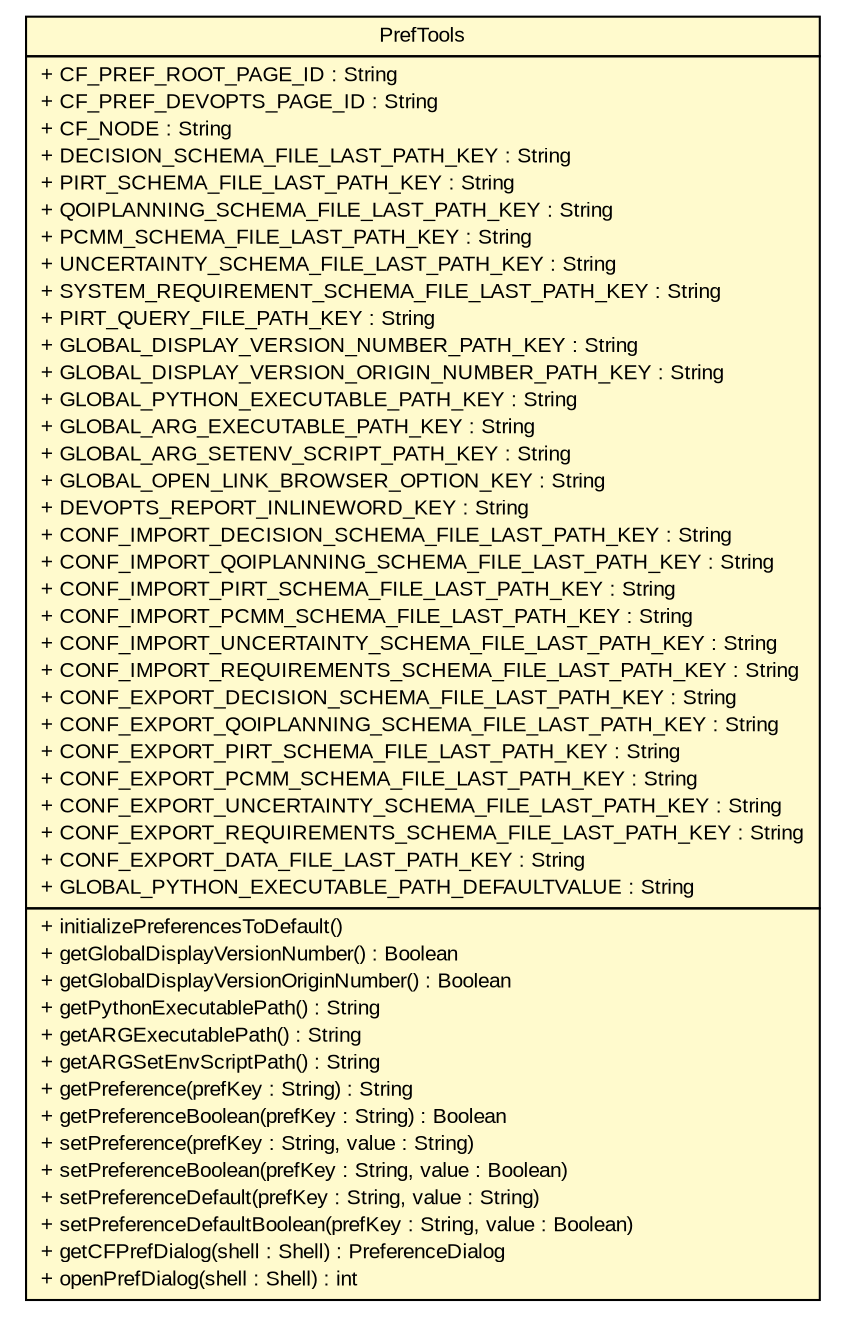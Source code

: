 #!/usr/local/bin/dot
#
# Class diagram 
# Generated by UMLGraph version R5_6-24-gf6e263 (http://www.umlgraph.org/)
#

digraph G {
	edge [fontname="arial",fontsize=10,labelfontname="arial",labelfontsize=10];
	node [fontname="arial",fontsize=10,shape=plaintext];
	nodesep=0.25;
	ranksep=0.5;
	// gov.sandia.cf.preferences.PrefTools
	c354467 [label=<<table title="gov.sandia.cf.preferences.PrefTools" border="0" cellborder="1" cellspacing="0" cellpadding="2" port="p" bgcolor="lemonChiffon" href="./PrefTools.html">
		<tr><td><table border="0" cellspacing="0" cellpadding="1">
<tr><td align="center" balign="center"> PrefTools </td></tr>
		</table></td></tr>
		<tr><td><table border="0" cellspacing="0" cellpadding="1">
<tr><td align="left" balign="left"> + CF_PREF_ROOT_PAGE_ID : String </td></tr>
<tr><td align="left" balign="left"> + CF_PREF_DEVOPTS_PAGE_ID : String </td></tr>
<tr><td align="left" balign="left"> + CF_NODE : String </td></tr>
<tr><td align="left" balign="left"> + DECISION_SCHEMA_FILE_LAST_PATH_KEY : String </td></tr>
<tr><td align="left" balign="left"> + PIRT_SCHEMA_FILE_LAST_PATH_KEY : String </td></tr>
<tr><td align="left" balign="left"> + QOIPLANNING_SCHEMA_FILE_LAST_PATH_KEY : String </td></tr>
<tr><td align="left" balign="left"> + PCMM_SCHEMA_FILE_LAST_PATH_KEY : String </td></tr>
<tr><td align="left" balign="left"> + UNCERTAINTY_SCHEMA_FILE_LAST_PATH_KEY : String </td></tr>
<tr><td align="left" balign="left"> + SYSTEM_REQUIREMENT_SCHEMA_FILE_LAST_PATH_KEY : String </td></tr>
<tr><td align="left" balign="left"> + PIRT_QUERY_FILE_PATH_KEY : String </td></tr>
<tr><td align="left" balign="left"> + GLOBAL_DISPLAY_VERSION_NUMBER_PATH_KEY : String </td></tr>
<tr><td align="left" balign="left"> + GLOBAL_DISPLAY_VERSION_ORIGIN_NUMBER_PATH_KEY : String </td></tr>
<tr><td align="left" balign="left"> + GLOBAL_PYTHON_EXECUTABLE_PATH_KEY : String </td></tr>
<tr><td align="left" balign="left"> + GLOBAL_ARG_EXECUTABLE_PATH_KEY : String </td></tr>
<tr><td align="left" balign="left"> + GLOBAL_ARG_SETENV_SCRIPT_PATH_KEY : String </td></tr>
<tr><td align="left" balign="left"> + GLOBAL_OPEN_LINK_BROWSER_OPTION_KEY : String </td></tr>
<tr><td align="left" balign="left"> + DEVOPTS_REPORT_INLINEWORD_KEY : String </td></tr>
<tr><td align="left" balign="left"> + CONF_IMPORT_DECISION_SCHEMA_FILE_LAST_PATH_KEY : String </td></tr>
<tr><td align="left" balign="left"> + CONF_IMPORT_QOIPLANNING_SCHEMA_FILE_LAST_PATH_KEY : String </td></tr>
<tr><td align="left" balign="left"> + CONF_IMPORT_PIRT_SCHEMA_FILE_LAST_PATH_KEY : String </td></tr>
<tr><td align="left" balign="left"> + CONF_IMPORT_PCMM_SCHEMA_FILE_LAST_PATH_KEY : String </td></tr>
<tr><td align="left" balign="left"> + CONF_IMPORT_UNCERTAINTY_SCHEMA_FILE_LAST_PATH_KEY : String </td></tr>
<tr><td align="left" balign="left"> + CONF_IMPORT_REQUIREMENTS_SCHEMA_FILE_LAST_PATH_KEY : String </td></tr>
<tr><td align="left" balign="left"> + CONF_EXPORT_DECISION_SCHEMA_FILE_LAST_PATH_KEY : String </td></tr>
<tr><td align="left" balign="left"> + CONF_EXPORT_QOIPLANNING_SCHEMA_FILE_LAST_PATH_KEY : String </td></tr>
<tr><td align="left" balign="left"> + CONF_EXPORT_PIRT_SCHEMA_FILE_LAST_PATH_KEY : String </td></tr>
<tr><td align="left" balign="left"> + CONF_EXPORT_PCMM_SCHEMA_FILE_LAST_PATH_KEY : String </td></tr>
<tr><td align="left" balign="left"> + CONF_EXPORT_UNCERTAINTY_SCHEMA_FILE_LAST_PATH_KEY : String </td></tr>
<tr><td align="left" balign="left"> + CONF_EXPORT_REQUIREMENTS_SCHEMA_FILE_LAST_PATH_KEY : String </td></tr>
<tr><td align="left" balign="left"> + CONF_EXPORT_DATA_FILE_LAST_PATH_KEY : String </td></tr>
<tr><td align="left" balign="left"> + GLOBAL_PYTHON_EXECUTABLE_PATH_DEFAULTVALUE : String </td></tr>
		</table></td></tr>
		<tr><td><table border="0" cellspacing="0" cellpadding="1">
<tr><td align="left" balign="left"> + initializePreferencesToDefault() </td></tr>
<tr><td align="left" balign="left"> + getGlobalDisplayVersionNumber() : Boolean </td></tr>
<tr><td align="left" balign="left"> + getGlobalDisplayVersionOriginNumber() : Boolean </td></tr>
<tr><td align="left" balign="left"> + getPythonExecutablePath() : String </td></tr>
<tr><td align="left" balign="left"> + getARGExecutablePath() : String </td></tr>
<tr><td align="left" balign="left"> + getARGSetEnvScriptPath() : String </td></tr>
<tr><td align="left" balign="left"> + getPreference(prefKey : String) : String </td></tr>
<tr><td align="left" balign="left"> + getPreferenceBoolean(prefKey : String) : Boolean </td></tr>
<tr><td align="left" balign="left"> + setPreference(prefKey : String, value : String) </td></tr>
<tr><td align="left" balign="left"> + setPreferenceBoolean(prefKey : String, value : Boolean) </td></tr>
<tr><td align="left" balign="left"> + setPreferenceDefault(prefKey : String, value : String) </td></tr>
<tr><td align="left" balign="left"> + setPreferenceDefaultBoolean(prefKey : String, value : Boolean) </td></tr>
<tr><td align="left" balign="left"> + getCFPrefDialog(shell : Shell) : PreferenceDialog </td></tr>
<tr><td align="left" balign="left"> + openPrefDialog(shell : Shell) : int </td></tr>
		</table></td></tr>
		</table>>, URL="./PrefTools.html", fontname="arial", fontcolor="black", fontsize=10.0];
}

